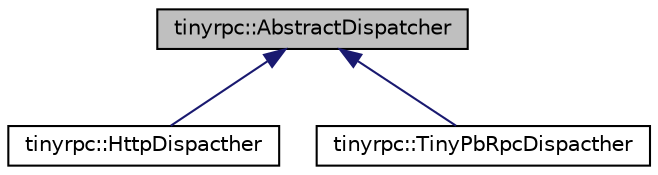 digraph "tinyrpc::AbstractDispatcher"
{
 // LATEX_PDF_SIZE
  edge [fontname="Helvetica",fontsize="10",labelfontname="Helvetica",labelfontsize="10"];
  node [fontname="Helvetica",fontsize="10",shape=record];
  Node1 [label="tinyrpc::AbstractDispatcher",height=0.2,width=0.4,color="black", fillcolor="grey75", style="filled", fontcolor="black",tooltip=" "];
  Node1 -> Node2 [dir="back",color="midnightblue",fontsize="10",style="solid",fontname="Helvetica"];
  Node2 [label="tinyrpc::HttpDispacther",height=0.2,width=0.4,color="black", fillcolor="white", style="filled",URL="$classtinyrpc_1_1HttpDispacther.html",tooltip=" "];
  Node1 -> Node3 [dir="back",color="midnightblue",fontsize="10",style="solid",fontname="Helvetica"];
  Node3 [label="tinyrpc::TinyPbRpcDispacther",height=0.2,width=0.4,color="black", fillcolor="white", style="filled",URL="$classtinyrpc_1_1TinyPbRpcDispacther.html",tooltip=" "];
}
